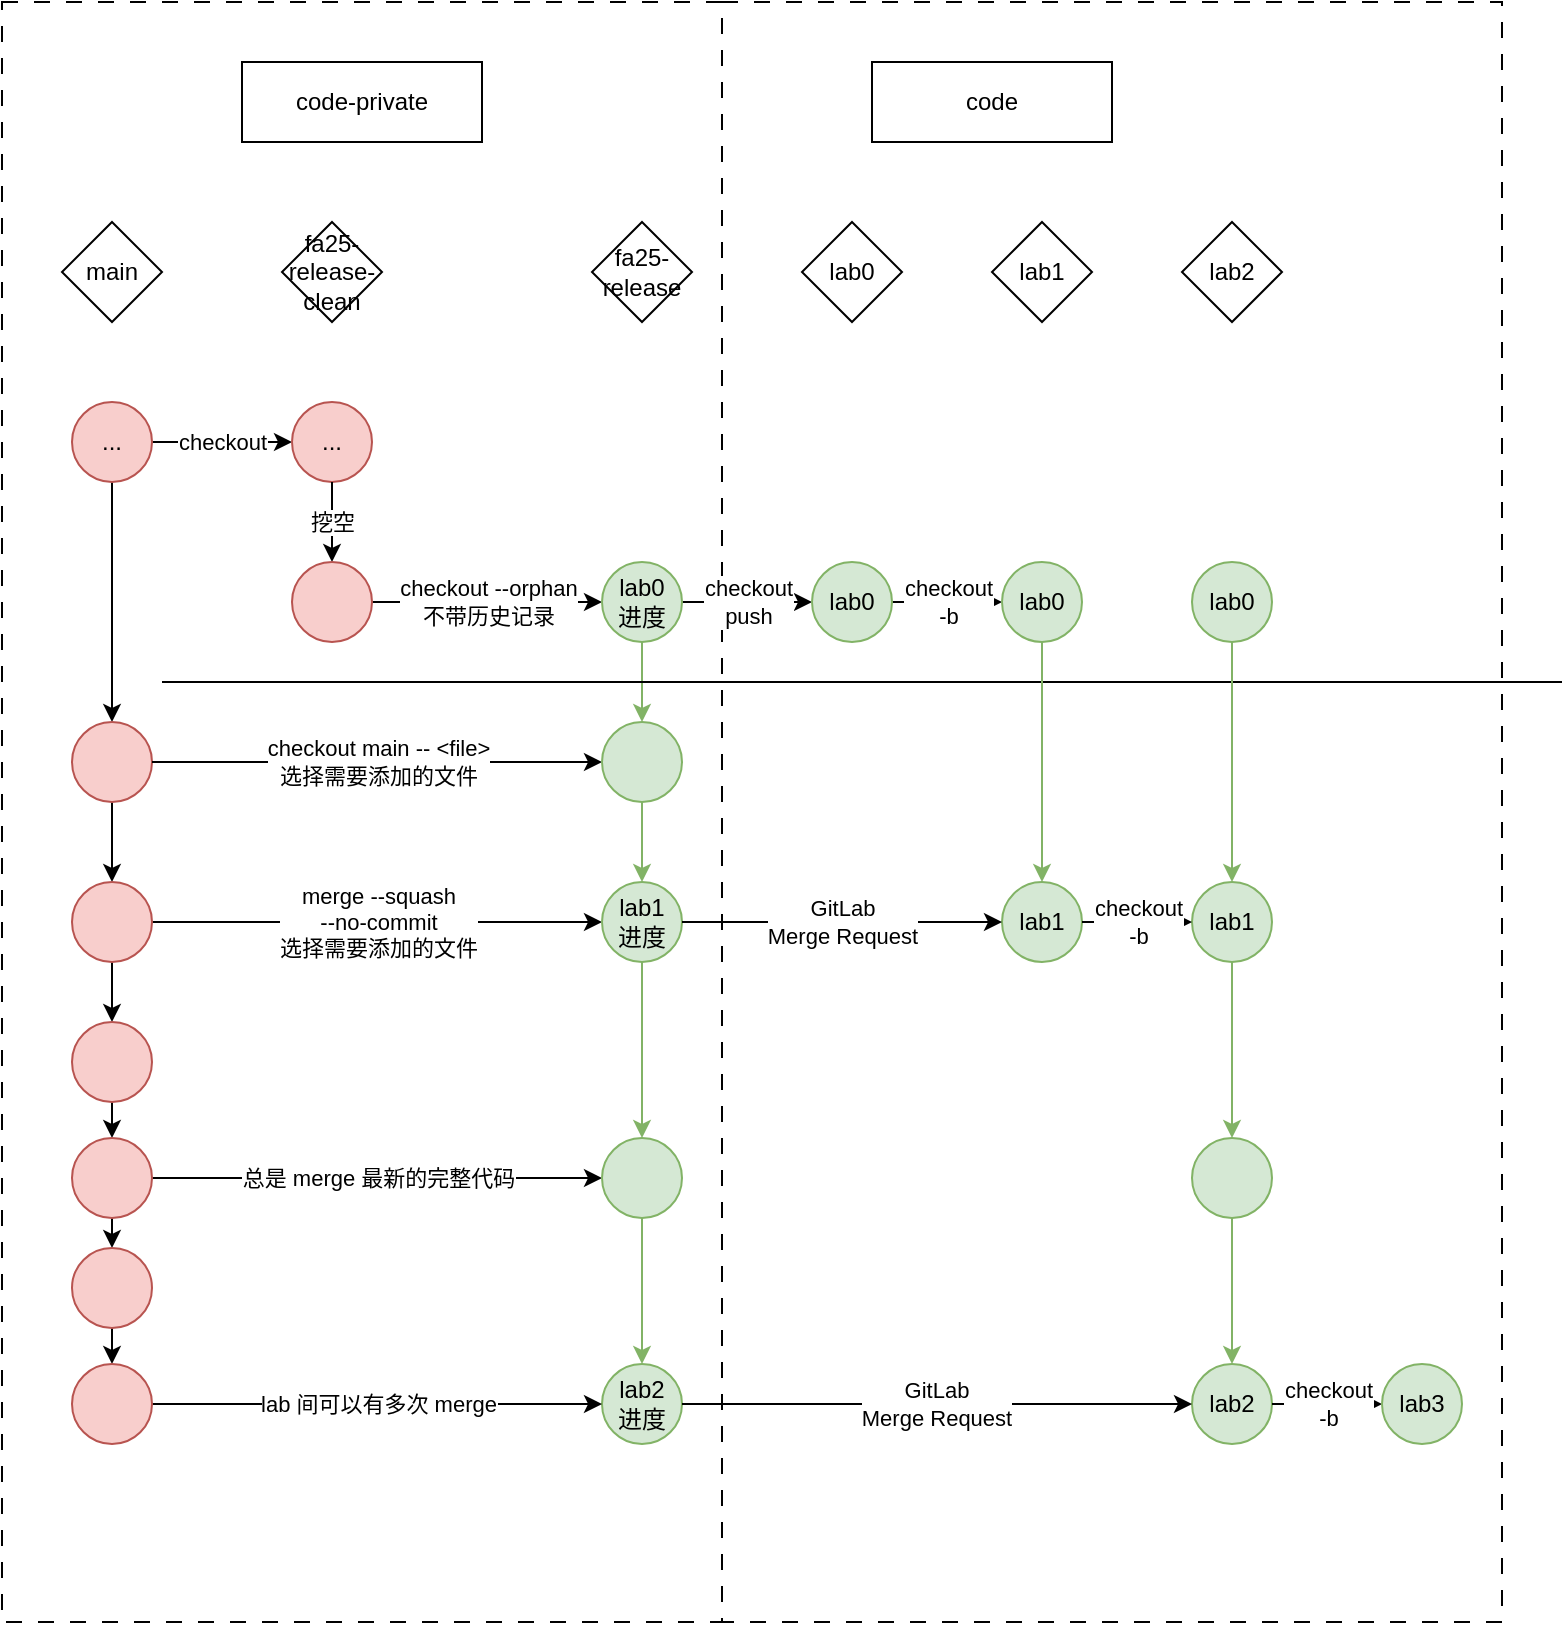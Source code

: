 <mxfile>
    <diagram id="2Mf3Ozp4XTTZrSr-t-g0" name="Page-1">
        <mxGraphModel dx="1689" dy="1003" grid="1" gridSize="10" guides="1" tooltips="1" connect="1" arrows="1" fold="1" page="1" pageScale="1" pageWidth="850" pageHeight="1100" math="0" shadow="0">
            <root>
                <mxCell id="0"/>
                <mxCell id="1" parent="0"/>
                <mxCell id="61" value="" style="rounded=0;whiteSpace=wrap;html=1;fontFamily=Helvetica;fontSize=11;fontColor=default;labelBackgroundColor=default;fillColor=none;dashed=1;dashPattern=8 8;movable=1;resizable=1;rotatable=1;deletable=1;editable=1;locked=0;connectable=1;" parent="1" vertex="1">
                    <mxGeometry x="170" y="70" width="390" height="810" as="geometry"/>
                </mxCell>
                <mxCell id="60" value="" style="rounded=0;whiteSpace=wrap;html=1;fontFamily=Helvetica;fontSize=11;fontColor=default;labelBackgroundColor=default;fillColor=none;dashed=1;dashPattern=8 8;" parent="1" vertex="1">
                    <mxGeometry x="-190" y="70" width="360" height="810" as="geometry"/>
                </mxCell>
                <mxCell id="2" value="code-private" style="rounded=0;whiteSpace=wrap;html=1;" parent="1" vertex="1">
                    <mxGeometry x="-70" y="100" width="120" height="40" as="geometry"/>
                </mxCell>
                <mxCell id="14" value="checkout" style="edgeStyle=none;shape=connector;rounded=1;html=1;strokeColor=default;align=center;verticalAlign=middle;fontFamily=Helvetica;fontSize=11;fontColor=default;labelBackgroundColor=default;endArrow=classic;" parent="1" source="4" target="54" edge="1">
                    <mxGeometry relative="1" as="geometry">
                        <mxPoint x="-20" y="290" as="targetPoint"/>
                    </mxGeometry>
                </mxCell>
                <mxCell id="21" style="edgeStyle=none;shape=connector;rounded=1;html=1;strokeColor=default;align=center;verticalAlign=middle;fontFamily=Helvetica;fontSize=11;fontColor=default;labelBackgroundColor=default;endArrow=classic;" parent="1" source="4" target="6" edge="1">
                    <mxGeometry relative="1" as="geometry"/>
                </mxCell>
                <mxCell id="4" value="..." style="ellipse;whiteSpace=wrap;html=1;aspect=fixed;fillColor=#f8cecc;strokeColor=#b85450;" parent="1" vertex="1">
                    <mxGeometry x="-155" y="270" width="40" height="40" as="geometry"/>
                </mxCell>
                <mxCell id="5" value="main" style="rhombus;whiteSpace=wrap;html=1;" parent="1" vertex="1">
                    <mxGeometry x="-160" y="180" width="50" height="50" as="geometry"/>
                </mxCell>
                <mxCell id="23" style="edgeStyle=none;shape=connector;rounded=1;html=1;strokeColor=default;align=center;verticalAlign=middle;fontFamily=Helvetica;fontSize=11;fontColor=default;labelBackgroundColor=default;endArrow=classic;" parent="1" source="6" target="7" edge="1">
                    <mxGeometry relative="1" as="geometry"/>
                </mxCell>
                <mxCell id="25" value="merge --squash&lt;div&gt;--no-commit&lt;/div&gt;&lt;div&gt;选择需要添加的文件&lt;/div&gt;" style="edgeStyle=none;shape=connector;rounded=1;html=1;strokeColor=default;align=center;verticalAlign=middle;fontFamily=Helvetica;fontSize=11;fontColor=default;labelBackgroundColor=default;endArrow=classic;exitX=1;exitY=0.5;exitDx=0;exitDy=0;" parent="1" source="7" target="24" edge="1">
                    <mxGeometry relative="1" as="geometry"/>
                </mxCell>
                <mxCell id="6" value="" style="ellipse;whiteSpace=wrap;html=1;aspect=fixed;fillColor=#f8cecc;strokeColor=#b85450;" parent="1" vertex="1">
                    <mxGeometry x="-155" y="430" width="40" height="40" as="geometry"/>
                </mxCell>
                <mxCell id="35" style="edgeStyle=none;shape=connector;rounded=1;html=1;strokeColor=default;align=center;verticalAlign=middle;fontFamily=Helvetica;fontSize=11;fontColor=default;labelBackgroundColor=default;endArrow=classic;" parent="1" source="7" target="8" edge="1">
                    <mxGeometry relative="1" as="geometry"/>
                </mxCell>
                <mxCell id="7" value="" style="ellipse;whiteSpace=wrap;html=1;aspect=fixed;fillColor=#f8cecc;strokeColor=#b85450;" parent="1" vertex="1">
                    <mxGeometry x="-155" y="510" width="40" height="40" as="geometry"/>
                </mxCell>
                <mxCell id="36" style="edgeStyle=none;shape=connector;rounded=1;html=1;strokeColor=default;align=center;verticalAlign=middle;fontFamily=Helvetica;fontSize=11;fontColor=default;labelBackgroundColor=default;endArrow=classic;" parent="1" source="8" target="9" edge="1">
                    <mxGeometry relative="1" as="geometry">
                        <mxPoint x="-135" y="608.0" as="sourcePoint"/>
                    </mxGeometry>
                </mxCell>
                <mxCell id="8" value="" style="ellipse;whiteSpace=wrap;html=1;aspect=fixed;fillColor=#f8cecc;strokeColor=#b85450;" parent="1" vertex="1">
                    <mxGeometry x="-155" y="580" width="40" height="40" as="geometry"/>
                </mxCell>
                <mxCell id="39" value="总是 merge 最新的完整代码" style="edgeStyle=none;shape=connector;rounded=1;html=1;strokeColor=default;align=center;verticalAlign=middle;fontFamily=Helvetica;fontSize=11;fontColor=default;labelBackgroundColor=default;endArrow=classic;" parent="1" source="9" target="37" edge="1">
                    <mxGeometry relative="1" as="geometry"/>
                </mxCell>
                <mxCell id="45" style="edgeStyle=none;shape=connector;rounded=1;html=1;strokeColor=default;align=center;verticalAlign=middle;fontFamily=Helvetica;fontSize=11;fontColor=default;labelBackgroundColor=default;endArrow=classic;" parent="1" source="9" target="42" edge="1">
                    <mxGeometry relative="1" as="geometry"/>
                </mxCell>
                <mxCell id="9" value="" style="ellipse;whiteSpace=wrap;html=1;aspect=fixed;fillColor=#f8cecc;strokeColor=#b85450;" parent="1" vertex="1">
                    <mxGeometry x="-155" y="638" width="40" height="40" as="geometry"/>
                </mxCell>
                <mxCell id="10" value="fa25-release" style="rhombus;whiteSpace=wrap;html=1;" parent="1" vertex="1">
                    <mxGeometry x="105" y="180" width="50" height="50" as="geometry"/>
                </mxCell>
                <mxCell id="19" value="checkout --orphan&lt;div&gt;不带历史记录&lt;/div&gt;" style="edgeStyle=none;shape=connector;rounded=1;html=1;strokeColor=default;align=center;verticalAlign=middle;fontFamily=Helvetica;fontSize=11;fontColor=default;labelBackgroundColor=default;endArrow=classic;exitX=1;exitY=0.5;exitDx=0;exitDy=0;" parent="1" source="56" target="16" edge="1">
                    <mxGeometry relative="1" as="geometry">
                        <mxPoint x="10.0" y="369.55" as="sourcePoint"/>
                        <mxPoint x="255" y="369.55" as="targetPoint"/>
                    </mxGeometry>
                </mxCell>
                <mxCell id="26" style="edgeStyle=none;shape=connector;rounded=1;html=1;strokeColor=#82b366;align=center;verticalAlign=middle;fontFamily=Helvetica;fontSize=11;fontColor=default;labelBackgroundColor=default;endArrow=classic;fillColor=#d5e8d4;" parent="1" source="16" target="75" edge="1">
                    <mxGeometry relative="1" as="geometry"/>
                </mxCell>
                <mxCell id="58" value="checkout&lt;div&gt;push&lt;/div&gt;" style="edgeStyle=none;shape=connector;rounded=1;html=1;strokeColor=default;align=center;verticalAlign=middle;fontFamily=Helvetica;fontSize=11;fontColor=default;labelBackgroundColor=default;endArrow=classic;" parent="1" source="16" target="18" edge="1">
                    <mxGeometry relative="1" as="geometry"/>
                </mxCell>
                <mxCell id="16" value="lab0&lt;div&gt;进度&lt;/div&gt;" style="ellipse;whiteSpace=wrap;html=1;aspect=fixed;fillColor=#d5e8d4;strokeColor=#82b366;" parent="1" vertex="1">
                    <mxGeometry x="110" y="350" width="40" height="40" as="geometry"/>
                </mxCell>
                <mxCell id="81" value="checkout&lt;div&gt;-b&lt;/div&gt;" style="edgeStyle=none;html=1;" edge="1" parent="1" source="18" target="79">
                    <mxGeometry relative="1" as="geometry"/>
                </mxCell>
                <mxCell id="18" value="lab0" style="ellipse;whiteSpace=wrap;html=1;aspect=fixed;fillColor=#d5e8d4;strokeColor=#82b366;" parent="1" vertex="1">
                    <mxGeometry x="215" y="350" width="40" height="40" as="geometry"/>
                </mxCell>
                <mxCell id="20" value="lab0" style="rhombus;whiteSpace=wrap;html=1;" parent="1" vertex="1">
                    <mxGeometry x="210" y="180" width="50" height="50" as="geometry"/>
                </mxCell>
                <mxCell id="22" value="" style="endArrow=none;html=1;rounded=1;strokeColor=default;align=center;verticalAlign=middle;fontFamily=Helvetica;fontSize=11;fontColor=default;labelBackgroundColor=default;" parent="1" edge="1">
                    <mxGeometry width="50" height="50" relative="1" as="geometry">
                        <mxPoint x="-110" y="410" as="sourcePoint"/>
                        <mxPoint x="590" y="410" as="targetPoint"/>
                    </mxGeometry>
                </mxCell>
                <mxCell id="38" style="edgeStyle=none;shape=connector;rounded=1;html=1;strokeColor=#82b366;align=center;verticalAlign=middle;fontFamily=Helvetica;fontSize=11;fontColor=default;labelBackgroundColor=default;endArrow=classic;fillColor=#d5e8d4;" parent="1" source="24" target="37" edge="1">
                    <mxGeometry relative="1" as="geometry"/>
                </mxCell>
                <mxCell id="24" value="lab1&lt;div&gt;进度&lt;/div&gt;" style="ellipse;whiteSpace=wrap;html=1;aspect=fixed;fillColor=#d5e8d4;strokeColor=#82b366;" parent="1" vertex="1">
                    <mxGeometry x="110" y="510" width="40" height="40" as="geometry"/>
                </mxCell>
                <mxCell id="27" value="lab1" style="ellipse;whiteSpace=wrap;html=1;aspect=fixed;fillColor=#d5e8d4;strokeColor=#82b366;" parent="1" vertex="1">
                    <mxGeometry x="310" y="510" width="40" height="40" as="geometry"/>
                </mxCell>
                <mxCell id="44" style="edgeStyle=none;shape=connector;rounded=1;html=1;strokeColor=#82b366;align=center;verticalAlign=middle;fontFamily=Helvetica;fontSize=11;fontColor=default;labelBackgroundColor=default;endArrow=classic;fillColor=#d5e8d4;" parent="1" source="37" target="40" edge="1">
                    <mxGeometry relative="1" as="geometry"/>
                </mxCell>
                <mxCell id="37" value="" style="ellipse;whiteSpace=wrap;html=1;aspect=fixed;fillColor=#d5e8d4;strokeColor=#82b366;" parent="1" vertex="1">
                    <mxGeometry x="110" y="638" width="40" height="40" as="geometry"/>
                </mxCell>
                <mxCell id="40" value="lab2&lt;div&gt;进度&lt;/div&gt;" style="ellipse;whiteSpace=wrap;html=1;aspect=fixed;fillColor=#d5e8d4;strokeColor=#82b366;" parent="1" vertex="1">
                    <mxGeometry x="110" y="751" width="40" height="40" as="geometry"/>
                </mxCell>
                <mxCell id="46" style="edgeStyle=none;shape=connector;rounded=1;html=1;strokeColor=default;align=center;verticalAlign=middle;fontFamily=Helvetica;fontSize=11;fontColor=default;labelBackgroundColor=default;endArrow=classic;" parent="1" source="42" target="43" edge="1">
                    <mxGeometry relative="1" as="geometry"/>
                </mxCell>
                <mxCell id="42" value="" style="ellipse;whiteSpace=wrap;html=1;aspect=fixed;fillColor=#f8cecc;strokeColor=#b85450;" parent="1" vertex="1">
                    <mxGeometry x="-155" y="693" width="40" height="40" as="geometry"/>
                </mxCell>
                <mxCell id="47" value="lab 间可以有多次 merge" style="edgeStyle=none;shape=connector;rounded=1;html=1;strokeColor=default;align=center;verticalAlign=middle;fontFamily=Helvetica;fontSize=11;fontColor=default;labelBackgroundColor=default;endArrow=classic;" parent="1" source="43" target="40" edge="1">
                    <mxGeometry relative="1" as="geometry"/>
                </mxCell>
                <mxCell id="43" value="" style="ellipse;whiteSpace=wrap;html=1;aspect=fixed;fillColor=#f8cecc;strokeColor=#b85450;" parent="1" vertex="1">
                    <mxGeometry x="-155" y="751" width="40" height="40" as="geometry"/>
                </mxCell>
                <mxCell id="49" value="lab1" style="rhombus;whiteSpace=wrap;html=1;" parent="1" vertex="1">
                    <mxGeometry x="305" y="180" width="50" height="50" as="geometry"/>
                </mxCell>
                <mxCell id="53" value="fa25-release-clean" style="rhombus;whiteSpace=wrap;html=1;" parent="1" vertex="1">
                    <mxGeometry x="-50" y="180" width="50" height="50" as="geometry"/>
                </mxCell>
                <mxCell id="54" value="..." style="ellipse;whiteSpace=wrap;html=1;aspect=fixed;fillColor=#f8cecc;strokeColor=#b85450;" parent="1" vertex="1">
                    <mxGeometry x="-45" y="270" width="40" height="40" as="geometry"/>
                </mxCell>
                <mxCell id="55" value="挖空" style="edgeStyle=none;shape=connector;rounded=1;html=1;strokeColor=default;align=center;verticalAlign=middle;fontFamily=Helvetica;fontSize=11;fontColor=default;labelBackgroundColor=default;endArrow=classic;" parent="1" source="54" target="56" edge="1">
                    <mxGeometry relative="1" as="geometry">
                        <mxPoint x="-25" y="310" as="sourcePoint"/>
                    </mxGeometry>
                </mxCell>
                <mxCell id="56" value="" style="ellipse;whiteSpace=wrap;html=1;aspect=fixed;fillColor=#f8cecc;strokeColor=#b85450;" parent="1" vertex="1">
                    <mxGeometry x="-45" y="350" width="40" height="40" as="geometry"/>
                </mxCell>
                <mxCell id="62" value="GitLab&lt;div&gt;Merge Request&lt;/div&gt;" style="edgeStyle=none;shape=connector;rounded=1;html=1;strokeColor=default;align=center;verticalAlign=middle;fontFamily=Helvetica;fontSize=11;fontColor=default;labelBackgroundColor=default;endArrow=classic;" parent="1" source="24" target="27" edge="1">
                    <mxGeometry x="-0.008" relative="1" as="geometry">
                        <mxPoint x="150" y="530" as="sourcePoint"/>
                        <mxPoint x="300" y="440" as="targetPoint"/>
                        <mxPoint as="offset"/>
                    </mxGeometry>
                </mxCell>
                <mxCell id="63" value="lab2" style="rhombus;whiteSpace=wrap;html=1;" parent="1" vertex="1">
                    <mxGeometry x="400" y="180" width="50" height="50" as="geometry"/>
                </mxCell>
                <mxCell id="64" value="lab1" style="ellipse;whiteSpace=wrap;html=1;aspect=fixed;fillColor=#d5e8d4;strokeColor=#82b366;" parent="1" vertex="1">
                    <mxGeometry x="405" y="510" width="40" height="40" as="geometry"/>
                </mxCell>
                <mxCell id="67" value="lab2" style="ellipse;whiteSpace=wrap;html=1;aspect=fixed;fillColor=#d5e8d4;strokeColor=#82b366;" parent="1" vertex="1">
                    <mxGeometry x="405" y="751" width="40" height="40" as="geometry"/>
                </mxCell>
                <mxCell id="68" style="edgeStyle=none;shape=connector;rounded=1;html=1;strokeColor=#82b366;align=center;verticalAlign=middle;fontFamily=Helvetica;fontSize=11;fontColor=default;labelBackgroundColor=default;endArrow=classic;fillColor=#d5e8d4;" parent="1" target="69" edge="1">
                    <mxGeometry relative="1" as="geometry">
                        <mxPoint x="425" y="550" as="sourcePoint"/>
                    </mxGeometry>
                </mxCell>
                <mxCell id="69" value="" style="ellipse;whiteSpace=wrap;html=1;aspect=fixed;fillColor=#d5e8d4;strokeColor=#82b366;" parent="1" vertex="1">
                    <mxGeometry x="405" y="638" width="40" height="40" as="geometry"/>
                </mxCell>
                <mxCell id="70" style="edgeStyle=none;shape=connector;rounded=1;html=1;strokeColor=#82b366;align=center;verticalAlign=middle;fontFamily=Helvetica;fontSize=11;fontColor=default;labelBackgroundColor=default;endArrow=classic;fillColor=#d5e8d4;" parent="1" source="69" edge="1" target="67">
                    <mxGeometry relative="1" as="geometry">
                        <mxPoint x="425" y="808" as="targetPoint"/>
                    </mxGeometry>
                </mxCell>
                <mxCell id="72" value="code" style="rounded=0;whiteSpace=wrap;html=1;" parent="1" vertex="1">
                    <mxGeometry x="245" y="100" width="120" height="40" as="geometry"/>
                </mxCell>
                <mxCell id="74" value="checkout main -- &amp;lt;file&amp;gt;&lt;br&gt;&lt;div&gt;选择需要添加的文件&lt;/div&gt;" style="edgeStyle=none;shape=connector;rounded=1;html=1;strokeColor=default;align=center;verticalAlign=middle;fontFamily=Helvetica;fontSize=11;fontColor=default;labelBackgroundColor=default;endArrow=classic;" edge="1" parent="1" source="6" target="75">
                    <mxGeometry relative="1" as="geometry">
                        <mxPoint x="-115" y="450" as="sourcePoint"/>
                        <mxPoint x="110" y="450" as="targetPoint"/>
                    </mxGeometry>
                </mxCell>
                <mxCell id="75" value="" style="ellipse;whiteSpace=wrap;html=1;aspect=fixed;fillColor=#d5e8d4;strokeColor=#82b366;" vertex="1" parent="1">
                    <mxGeometry x="110" y="430" width="40" height="40" as="geometry"/>
                </mxCell>
                <mxCell id="78" style="edgeStyle=none;shape=connector;rounded=1;html=1;strokeColor=#82b366;align=center;verticalAlign=middle;fontFamily=Helvetica;fontSize=11;fontColor=default;labelBackgroundColor=default;endArrow=classic;fillColor=#d5e8d4;" edge="1" parent="1" source="75" target="24">
                    <mxGeometry relative="1" as="geometry">
                        <mxPoint x="170" y="390" as="sourcePoint"/>
                        <mxPoint x="170" y="430" as="targetPoint"/>
                    </mxGeometry>
                </mxCell>
                <mxCell id="79" value="lab0" style="ellipse;whiteSpace=wrap;html=1;aspect=fixed;fillColor=#d5e8d4;strokeColor=#82b366;" vertex="1" parent="1">
                    <mxGeometry x="310" y="350" width="40" height="40" as="geometry"/>
                </mxCell>
                <mxCell id="80" style="edgeStyle=none;shape=connector;rounded=1;html=1;strokeColor=#82b366;align=center;verticalAlign=middle;fontFamily=Helvetica;fontSize=11;fontColor=default;labelBackgroundColor=default;endArrow=classic;fillColor=#d5e8d4;" edge="1" parent="1" source="79" target="27">
                    <mxGeometry relative="1" as="geometry">
                        <mxPoint x="329.62" y="420" as="sourcePoint"/>
                        <mxPoint x="330" y="540" as="targetPoint"/>
                    </mxGeometry>
                </mxCell>
                <mxCell id="83" value="checkout&lt;div&gt;-b&lt;/div&gt;" style="edgeStyle=none;html=1;" edge="1" parent="1" source="27" target="64">
                    <mxGeometry relative="1" as="geometry">
                        <mxPoint x="350" y="370" as="sourcePoint"/>
                        <mxPoint x="405" y="370" as="targetPoint"/>
                    </mxGeometry>
                </mxCell>
                <mxCell id="85" value="lab0" style="ellipse;whiteSpace=wrap;html=1;aspect=fixed;fillColor=#d5e8d4;strokeColor=#82b366;" vertex="1" parent="1">
                    <mxGeometry x="405" y="350" width="40" height="40" as="geometry"/>
                </mxCell>
                <mxCell id="86" style="edgeStyle=none;shape=connector;rounded=1;html=1;strokeColor=#82b366;align=center;verticalAlign=middle;fontFamily=Helvetica;fontSize=11;fontColor=default;labelBackgroundColor=default;endArrow=classic;fillColor=#d5e8d4;" edge="1" source="85" parent="1" target="64">
                    <mxGeometry relative="1" as="geometry">
                        <mxPoint x="429.62" y="420" as="sourcePoint"/>
                        <mxPoint x="430" y="510" as="targetPoint"/>
                    </mxGeometry>
                </mxCell>
                <mxCell id="88" value="GitLab&lt;div&gt;Merge Request&lt;/div&gt;" style="edgeStyle=none;shape=connector;rounded=1;html=1;strokeColor=default;align=center;verticalAlign=middle;fontFamily=Helvetica;fontSize=11;fontColor=default;labelBackgroundColor=default;endArrow=classic;" edge="1" parent="1" source="40" target="67">
                    <mxGeometry x="-0.008" relative="1" as="geometry">
                        <mxPoint x="195" y="781" as="sourcePoint"/>
                        <mxPoint x="450" y="781" as="targetPoint"/>
                        <mxPoint as="offset"/>
                    </mxGeometry>
                </mxCell>
                <mxCell id="89" value="checkout&lt;div&gt;-b&lt;/div&gt;" style="edgeStyle=none;html=1;" edge="1" parent="1" source="67" target="90">
                    <mxGeometry relative="1" as="geometry">
                        <mxPoint x="360" y="540" as="sourcePoint"/>
                        <mxPoint x="415" y="540" as="targetPoint"/>
                    </mxGeometry>
                </mxCell>
                <mxCell id="90" value="lab3" style="ellipse;whiteSpace=wrap;html=1;aspect=fixed;fillColor=#d5e8d4;strokeColor=#82b366;" vertex="1" parent="1">
                    <mxGeometry x="500" y="751" width="40" height="40" as="geometry"/>
                </mxCell>
            </root>
        </mxGraphModel>
    </diagram>
</mxfile>